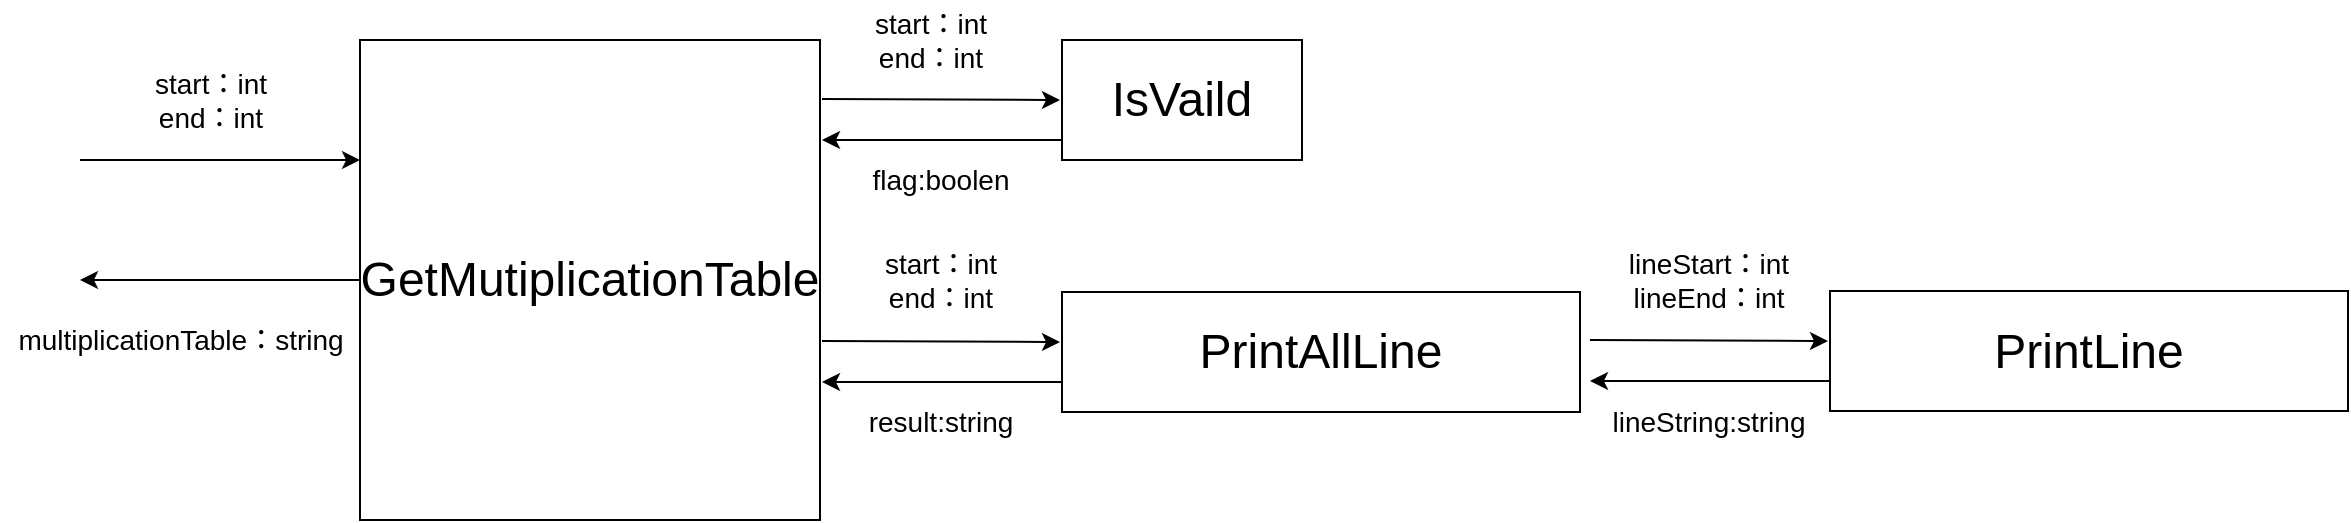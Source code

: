 <mxfile version="13.4.9" type="device"><diagram id="7GNnRRO1KBQRtSJD6qLe" name="Page-1"><mxGraphModel dx="1206" dy="442" grid="1" gridSize="10" guides="1" tooltips="1" connect="1" arrows="1" fold="1" page="1" pageScale="1" pageWidth="827" pageHeight="1169" math="0" shadow="0"><root><mxCell id="0"/><mxCell id="1" parent="0"/><mxCell id="NZ8eraaN4bIvVYD5pvKq-1" value="&lt;span style=&quot;font-size: 24px&quot;&gt;GetMutiplicationTable&lt;/span&gt;" style="rounded=0;whiteSpace=wrap;html=1;" vertex="1" parent="1"><mxGeometry x="200" y="90" width="230" height="240" as="geometry"/></mxCell><mxCell id="NZ8eraaN4bIvVYD5pvKq-2" value="" style="endArrow=classic;html=1;exitX=0;exitY=0.25;exitDx=0;exitDy=0;" edge="1" parent="1"><mxGeometry width="50" height="50" relative="1" as="geometry"><mxPoint x="200" y="210" as="sourcePoint"/><mxPoint x="60" y="210" as="targetPoint"/></mxGeometry></mxCell><mxCell id="NZ8eraaN4bIvVYD5pvKq-3" value="" style="endArrow=classic;html=1;entryX=-0.016;entryY=0.817;entryDx=0;entryDy=0;entryPerimeter=0;" edge="1" parent="1"><mxGeometry width="50" height="50" relative="1" as="geometry"><mxPoint x="60" y="150" as="sourcePoint"/><mxPoint x="200.0" y="150.06" as="targetPoint"/></mxGeometry></mxCell><mxCell id="NZ8eraaN4bIvVYD5pvKq-4" value="&lt;font&gt;&lt;font style=&quot;font-size: 14px&quot;&gt;start：int&lt;br&gt;end：int&lt;/font&gt;&lt;br&gt;&lt;/font&gt;" style="text;html=1;resizable=0;autosize=1;align=center;verticalAlign=middle;points=[];fillColor=none;strokeColor=none;rounded=0;" vertex="1" parent="1"><mxGeometry x="90" y="100" width="70" height="40" as="geometry"/></mxCell><mxCell id="NZ8eraaN4bIvVYD5pvKq-5" value="&lt;font&gt;&lt;font style=&quot;font-size: 14px&quot;&gt;multiplicationTable：string&lt;/font&gt;&lt;br&gt;&lt;/font&gt;" style="text;html=1;resizable=0;autosize=1;align=center;verticalAlign=middle;points=[];fillColor=none;strokeColor=none;rounded=0;" vertex="1" parent="1"><mxGeometry x="20" y="230" width="180" height="20" as="geometry"/></mxCell><mxCell id="NZ8eraaN4bIvVYD5pvKq-6" value="" style="endArrow=classic;html=1;" edge="1" parent="1"><mxGeometry width="50" height="50" relative="1" as="geometry"><mxPoint x="431" y="119.5" as="sourcePoint"/><mxPoint x="550" y="120" as="targetPoint"/></mxGeometry></mxCell><mxCell id="NZ8eraaN4bIvVYD5pvKq-7" value="&lt;font style=&quot;font-size: 24px&quot;&gt;IsVaild&lt;/font&gt;" style="rounded=0;whiteSpace=wrap;html=1;" vertex="1" parent="1"><mxGeometry x="551" y="90" width="120" height="60" as="geometry"/></mxCell><mxCell id="NZ8eraaN4bIvVYD5pvKq-8" value="" style="endArrow=classic;html=1;" edge="1" parent="1"><mxGeometry width="50" height="50" relative="1" as="geometry"><mxPoint x="551" y="140" as="sourcePoint"/><mxPoint x="431" y="140" as="targetPoint"/></mxGeometry></mxCell><mxCell id="NZ8eraaN4bIvVYD5pvKq-9" value="&lt;font&gt;&lt;font style=&quot;font-size: 14px&quot;&gt;start：int&lt;br&gt;end：int&lt;/font&gt;&lt;br&gt;&lt;/font&gt;" style="text;html=1;resizable=0;autosize=1;align=center;verticalAlign=middle;points=[];fillColor=none;strokeColor=none;rounded=0;" vertex="1" parent="1"><mxGeometry x="450" y="70" width="70" height="40" as="geometry"/></mxCell><mxCell id="NZ8eraaN4bIvVYD5pvKq-10" value="&lt;font&gt;&lt;span style=&quot;font-size: 14px&quot;&gt;flag:boolen&lt;/span&gt;&lt;br&gt;&lt;/font&gt;" style="text;html=1;resizable=0;autosize=1;align=center;verticalAlign=middle;points=[];fillColor=none;strokeColor=none;rounded=0;" vertex="1" parent="1"><mxGeometry x="450" y="150" width="80" height="20" as="geometry"/></mxCell><mxCell id="NZ8eraaN4bIvVYD5pvKq-11" value="" style="endArrow=classic;html=1;" edge="1" parent="1"><mxGeometry width="50" height="50" relative="1" as="geometry"><mxPoint x="431" y="240.5" as="sourcePoint"/><mxPoint x="550" y="241" as="targetPoint"/></mxGeometry></mxCell><mxCell id="NZ8eraaN4bIvVYD5pvKq-12" value="&lt;font style=&quot;font-size: 24px&quot;&gt;PrintAllLine&lt;/font&gt;" style="rounded=0;whiteSpace=wrap;html=1;" vertex="1" parent="1"><mxGeometry x="551" y="216" width="259" height="60" as="geometry"/></mxCell><mxCell id="NZ8eraaN4bIvVYD5pvKq-13" value="" style="endArrow=classic;html=1;" edge="1" parent="1"><mxGeometry width="50" height="50" relative="1" as="geometry"><mxPoint x="551" y="261" as="sourcePoint"/><mxPoint x="431" y="261" as="targetPoint"/></mxGeometry></mxCell><mxCell id="NZ8eraaN4bIvVYD5pvKq-14" value="&lt;font&gt;&lt;font style=&quot;font-size: 14px&quot;&gt;start：int&lt;br&gt;end：int&lt;/font&gt;&lt;br&gt;&lt;/font&gt;" style="text;html=1;resizable=0;autosize=1;align=center;verticalAlign=middle;points=[];fillColor=none;strokeColor=none;rounded=0;" vertex="1" parent="1"><mxGeometry x="455" y="190" width="70" height="40" as="geometry"/></mxCell><mxCell id="NZ8eraaN4bIvVYD5pvKq-15" value="&lt;font&gt;&lt;span style=&quot;font-size: 14px&quot;&gt;result:string&lt;/span&gt;&lt;br&gt;&lt;/font&gt;" style="text;html=1;resizable=0;autosize=1;align=center;verticalAlign=middle;points=[];fillColor=none;strokeColor=none;rounded=0;" vertex="1" parent="1"><mxGeometry x="445" y="271" width="90" height="20" as="geometry"/></mxCell><mxCell id="NZ8eraaN4bIvVYD5pvKq-16" value="" style="endArrow=classic;html=1;" edge="1" parent="1"><mxGeometry width="50" height="50" relative="1" as="geometry"><mxPoint x="815" y="240" as="sourcePoint"/><mxPoint x="934" y="240.5" as="targetPoint"/></mxGeometry></mxCell><mxCell id="NZ8eraaN4bIvVYD5pvKq-17" value="&lt;font style=&quot;font-size: 24px&quot;&gt;PrintLine&lt;/font&gt;" style="rounded=0;whiteSpace=wrap;html=1;" vertex="1" parent="1"><mxGeometry x="935" y="215.5" width="259" height="60" as="geometry"/></mxCell><mxCell id="NZ8eraaN4bIvVYD5pvKq-18" value="" style="endArrow=classic;html=1;" edge="1" parent="1"><mxGeometry width="50" height="50" relative="1" as="geometry"><mxPoint x="935" y="260.5" as="sourcePoint"/><mxPoint x="815" y="260.5" as="targetPoint"/></mxGeometry></mxCell><mxCell id="NZ8eraaN4bIvVYD5pvKq-19" value="&lt;font&gt;&lt;font style=&quot;font-size: 14px&quot;&gt;lineStart：int&lt;br&gt;lineEnd：int&lt;/font&gt;&lt;br&gt;&lt;/font&gt;" style="text;html=1;resizable=0;autosize=1;align=center;verticalAlign=middle;points=[];fillColor=none;strokeColor=none;rounded=0;" vertex="1" parent="1"><mxGeometry x="824" y="189.5" width="100" height="40" as="geometry"/></mxCell><mxCell id="NZ8eraaN4bIvVYD5pvKq-20" value="&lt;font&gt;&lt;span style=&quot;font-size: 14px&quot;&gt;lineString:string&lt;/span&gt;&lt;br&gt;&lt;/font&gt;" style="text;html=1;resizable=0;autosize=1;align=center;verticalAlign=middle;points=[];fillColor=none;strokeColor=none;rounded=0;" vertex="1" parent="1"><mxGeometry x="819" y="270.5" width="110" height="20" as="geometry"/></mxCell></root></mxGraphModel></diagram></mxfile>
